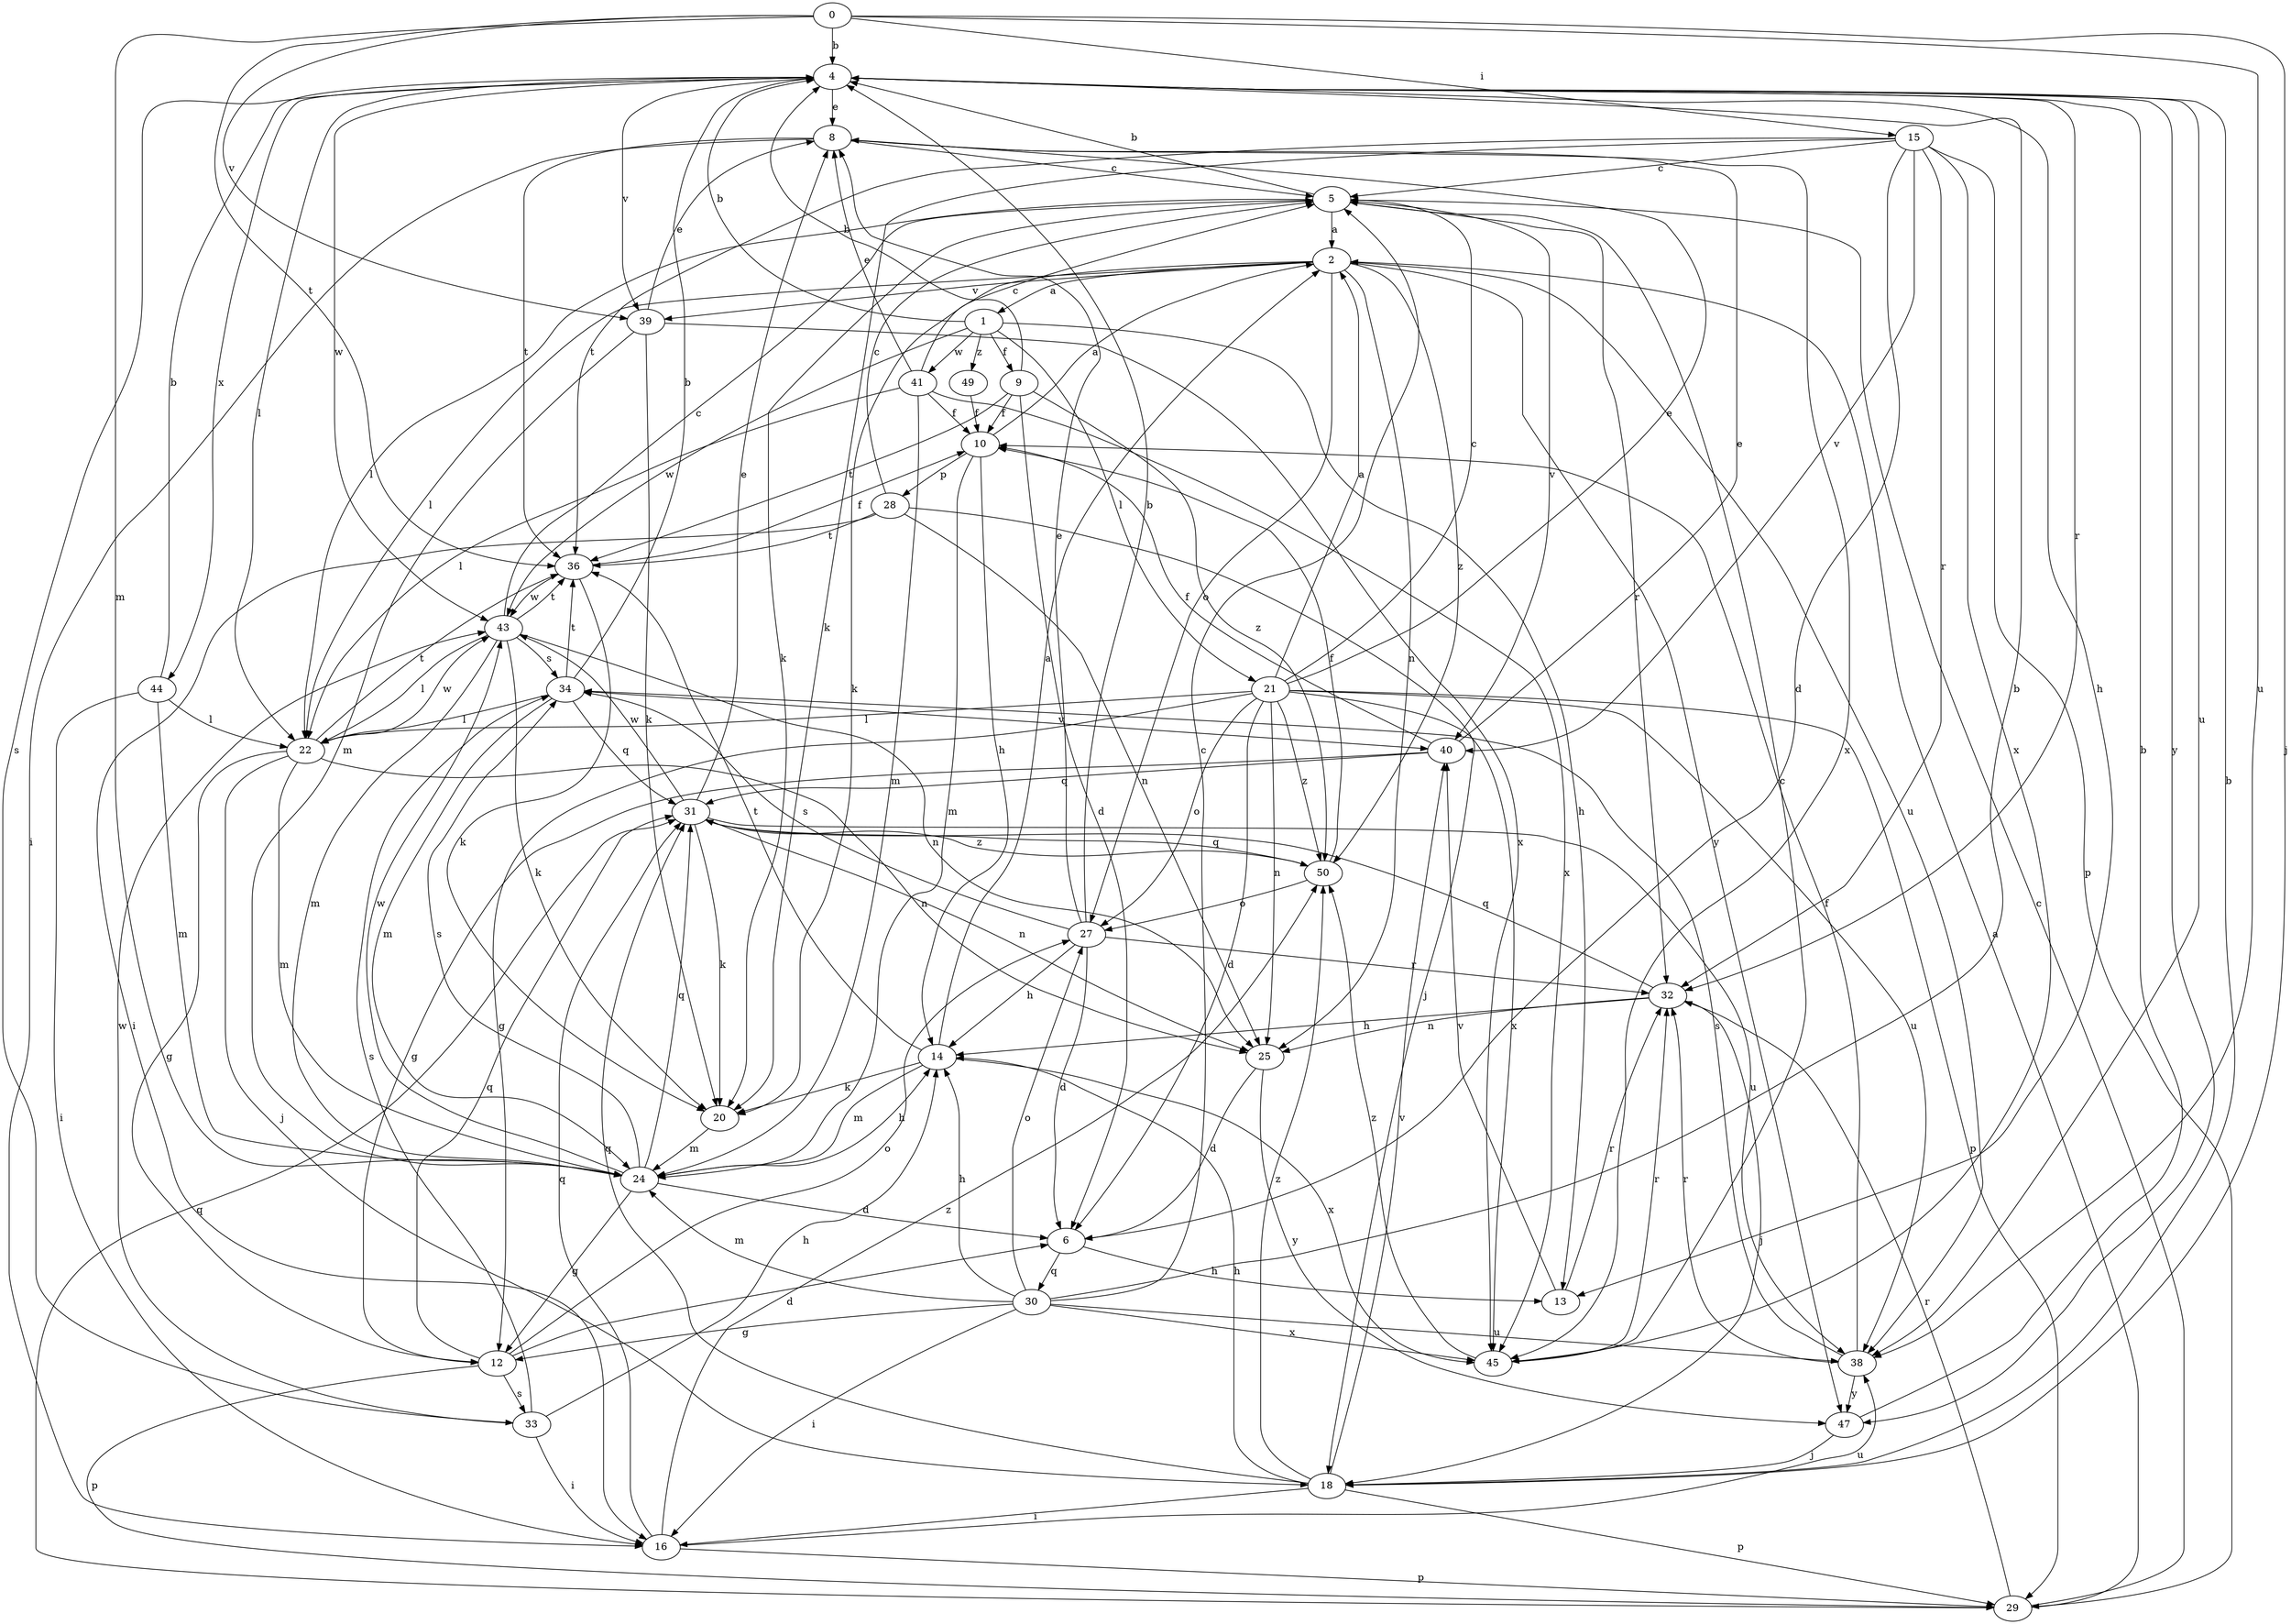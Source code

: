 strict digraph  {
0;
1;
2;
4;
5;
6;
8;
9;
10;
12;
13;
14;
15;
16;
18;
20;
21;
22;
24;
25;
27;
28;
29;
30;
31;
32;
33;
34;
36;
38;
39;
40;
41;
43;
44;
45;
47;
49;
50;
0 -> 4  [label=b];
0 -> 15  [label=i];
0 -> 18  [label=j];
0 -> 24  [label=m];
0 -> 36  [label=t];
0 -> 38  [label=u];
0 -> 39  [label=v];
1 -> 4  [label=b];
1 -> 9  [label=f];
1 -> 13  [label=h];
1 -> 21  [label=l];
1 -> 41  [label=w];
1 -> 43  [label=w];
1 -> 49  [label=z];
2 -> 1  [label=a];
2 -> 20  [label=k];
2 -> 22  [label=l];
2 -> 25  [label=n];
2 -> 27  [label=o];
2 -> 38  [label=u];
2 -> 39  [label=v];
2 -> 47  [label=y];
2 -> 50  [label=z];
4 -> 8  [label=e];
4 -> 13  [label=h];
4 -> 22  [label=l];
4 -> 32  [label=r];
4 -> 33  [label=s];
4 -> 38  [label=u];
4 -> 39  [label=v];
4 -> 43  [label=w];
4 -> 44  [label=x];
4 -> 47  [label=y];
5 -> 2  [label=a];
5 -> 4  [label=b];
5 -> 20  [label=k];
5 -> 22  [label=l];
5 -> 32  [label=r];
5 -> 40  [label=v];
6 -> 13  [label=h];
6 -> 30  [label=q];
8 -> 5  [label=c];
8 -> 16  [label=i];
8 -> 36  [label=t];
8 -> 45  [label=x];
9 -> 4  [label=b];
9 -> 6  [label=d];
9 -> 10  [label=f];
9 -> 36  [label=t];
9 -> 50  [label=z];
10 -> 2  [label=a];
10 -> 14  [label=h];
10 -> 24  [label=m];
10 -> 28  [label=p];
12 -> 6  [label=d];
12 -> 27  [label=o];
12 -> 29  [label=p];
12 -> 31  [label=q];
12 -> 33  [label=s];
13 -> 32  [label=r];
13 -> 40  [label=v];
14 -> 2  [label=a];
14 -> 20  [label=k];
14 -> 24  [label=m];
14 -> 36  [label=t];
14 -> 45  [label=x];
15 -> 5  [label=c];
15 -> 6  [label=d];
15 -> 20  [label=k];
15 -> 29  [label=p];
15 -> 32  [label=r];
15 -> 36  [label=t];
15 -> 40  [label=v];
15 -> 45  [label=x];
16 -> 29  [label=p];
16 -> 31  [label=q];
16 -> 38  [label=u];
16 -> 50  [label=z];
18 -> 4  [label=b];
18 -> 14  [label=h];
18 -> 16  [label=i];
18 -> 29  [label=p];
18 -> 31  [label=q];
18 -> 40  [label=v];
18 -> 50  [label=z];
20 -> 24  [label=m];
21 -> 2  [label=a];
21 -> 5  [label=c];
21 -> 6  [label=d];
21 -> 8  [label=e];
21 -> 12  [label=g];
21 -> 22  [label=l];
21 -> 25  [label=n];
21 -> 27  [label=o];
21 -> 29  [label=p];
21 -> 38  [label=u];
21 -> 45  [label=x];
21 -> 50  [label=z];
22 -> 12  [label=g];
22 -> 18  [label=j];
22 -> 24  [label=m];
22 -> 25  [label=n];
22 -> 36  [label=t];
22 -> 43  [label=w];
24 -> 6  [label=d];
24 -> 12  [label=g];
24 -> 14  [label=h];
24 -> 31  [label=q];
24 -> 34  [label=s];
24 -> 43  [label=w];
25 -> 6  [label=d];
25 -> 47  [label=y];
27 -> 4  [label=b];
27 -> 6  [label=d];
27 -> 8  [label=e];
27 -> 14  [label=h];
27 -> 32  [label=r];
27 -> 34  [label=s];
28 -> 5  [label=c];
28 -> 16  [label=i];
28 -> 18  [label=j];
28 -> 25  [label=n];
28 -> 36  [label=t];
29 -> 2  [label=a];
29 -> 5  [label=c];
29 -> 31  [label=q];
29 -> 32  [label=r];
30 -> 4  [label=b];
30 -> 5  [label=c];
30 -> 12  [label=g];
30 -> 14  [label=h];
30 -> 16  [label=i];
30 -> 24  [label=m];
30 -> 27  [label=o];
30 -> 38  [label=u];
30 -> 45  [label=x];
31 -> 8  [label=e];
31 -> 20  [label=k];
31 -> 25  [label=n];
31 -> 38  [label=u];
31 -> 43  [label=w];
31 -> 50  [label=z];
32 -> 14  [label=h];
32 -> 18  [label=j];
32 -> 25  [label=n];
32 -> 31  [label=q];
33 -> 14  [label=h];
33 -> 16  [label=i];
33 -> 34  [label=s];
33 -> 43  [label=w];
34 -> 4  [label=b];
34 -> 22  [label=l];
34 -> 24  [label=m];
34 -> 31  [label=q];
34 -> 36  [label=t];
34 -> 40  [label=v];
36 -> 10  [label=f];
36 -> 20  [label=k];
36 -> 43  [label=w];
38 -> 10  [label=f];
38 -> 32  [label=r];
38 -> 34  [label=s];
38 -> 47  [label=y];
39 -> 8  [label=e];
39 -> 20  [label=k];
39 -> 24  [label=m];
39 -> 45  [label=x];
40 -> 8  [label=e];
40 -> 10  [label=f];
40 -> 12  [label=g];
40 -> 31  [label=q];
41 -> 5  [label=c];
41 -> 8  [label=e];
41 -> 10  [label=f];
41 -> 22  [label=l];
41 -> 24  [label=m];
41 -> 45  [label=x];
43 -> 5  [label=c];
43 -> 20  [label=k];
43 -> 22  [label=l];
43 -> 24  [label=m];
43 -> 25  [label=n];
43 -> 34  [label=s];
43 -> 36  [label=t];
44 -> 4  [label=b];
44 -> 16  [label=i];
44 -> 22  [label=l];
44 -> 24  [label=m];
45 -> 5  [label=c];
45 -> 32  [label=r];
45 -> 50  [label=z];
47 -> 4  [label=b];
47 -> 18  [label=j];
49 -> 10  [label=f];
50 -> 10  [label=f];
50 -> 27  [label=o];
50 -> 31  [label=q];
}
